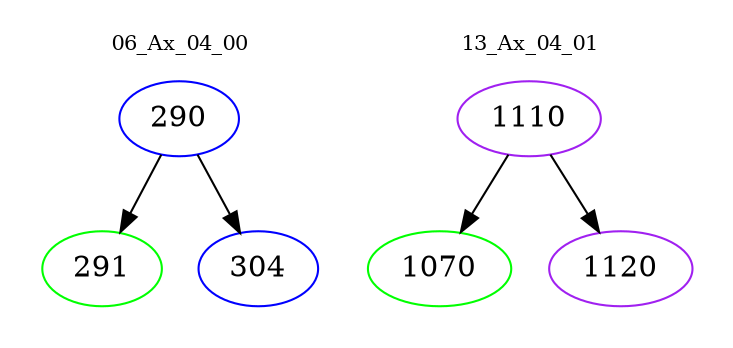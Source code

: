digraph{
subgraph cluster_0 {
color = white
label = "06_Ax_04_00";
fontsize=10;
T0_290 [label="290", color="blue"]
T0_290 -> T0_291 [color="black"]
T0_291 [label="291", color="green"]
T0_290 -> T0_304 [color="black"]
T0_304 [label="304", color="blue"]
}
subgraph cluster_1 {
color = white
label = "13_Ax_04_01";
fontsize=10;
T1_1110 [label="1110", color="purple"]
T1_1110 -> T1_1070 [color="black"]
T1_1070 [label="1070", color="green"]
T1_1110 -> T1_1120 [color="black"]
T1_1120 [label="1120", color="purple"]
}
}
